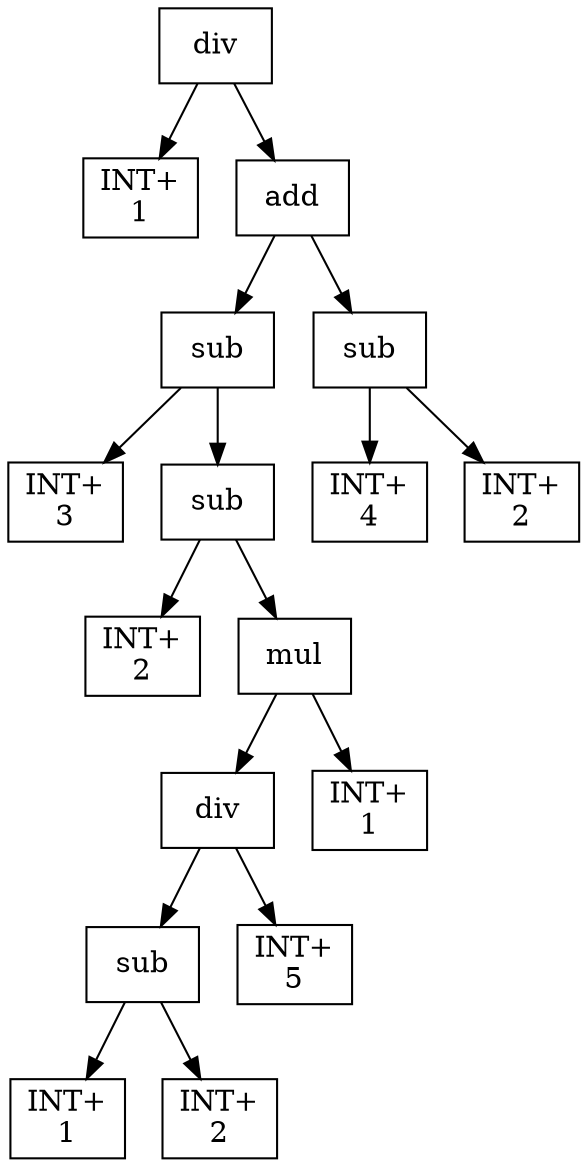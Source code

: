 digraph expr {
  node [shape=box];
  n1 [label="div"];
  n2 [label="INT+\n1"];
  n3 [label="add"];
  n4 [label="sub"];
  n5 [label="INT+\n3"];
  n6 [label="sub"];
  n7 [label="INT+\n2"];
  n8 [label="mul"];
  n9 [label="div"];
  n10 [label="sub"];
  n11 [label="INT+\n1"];
  n12 [label="INT+\n2"];
  n10 -> n11;
  n10 -> n12;
  n13 [label="INT+\n5"];
  n9 -> n10;
  n9 -> n13;
  n14 [label="INT+\n1"];
  n8 -> n9;
  n8 -> n14;
  n6 -> n7;
  n6 -> n8;
  n4 -> n5;
  n4 -> n6;
  n15 [label="sub"];
  n16 [label="INT+\n4"];
  n17 [label="INT+\n2"];
  n15 -> n16;
  n15 -> n17;
  n3 -> n4;
  n3 -> n15;
  n1 -> n2;
  n1 -> n3;
}